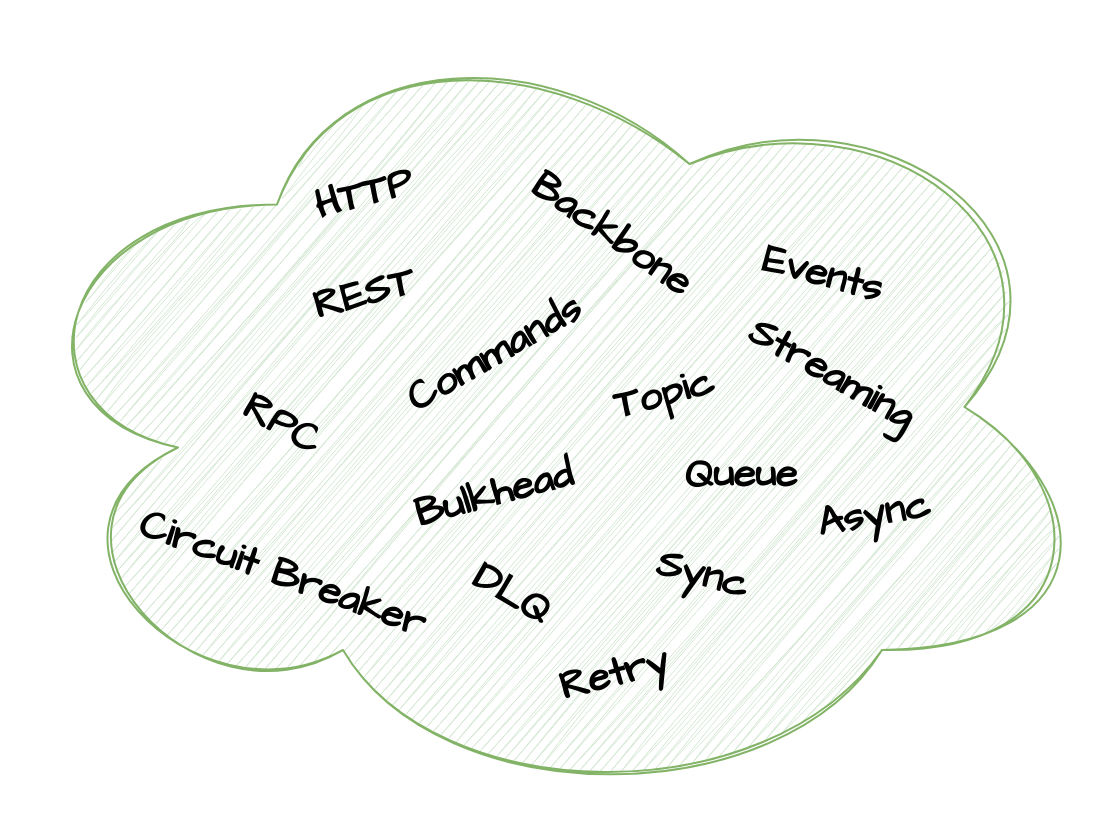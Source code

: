 <mxfile version="22.0.0" type="device">
  <diagram name="Page-1" id="X8KTWwhp_YH_pVbdW5JT">
    <mxGraphModel dx="792" dy="1187" grid="1" gridSize="10" guides="1" tooltips="1" connect="1" arrows="1" fold="1" page="1" pageScale="1" pageWidth="827" pageHeight="1169" math="0" shadow="0">
      <root>
        <mxCell id="0" />
        <mxCell id="1" parent="0" />
        <mxCell id="yOyALNuVXexgKN4nQDvY-1" value="" style="ellipse;shape=cloud;whiteSpace=wrap;html=1;sketch=1;hachureGap=4;jiggle=2;curveFitting=1;fontFamily=Architects Daughter;fontSource=https%3A%2F%2Ffonts.googleapis.com%2Fcss%3Ffamily%3DArchitects%2BDaughter;fontSize=20;fillColor=#d5e8d4;strokeColor=#82b366;" vertex="1" parent="1">
          <mxGeometry x="10" y="305" width="550" height="405" as="geometry" />
        </mxCell>
        <mxCell id="yOyALNuVXexgKN4nQDvY-3" value="Sync" style="text;html=1;align=center;verticalAlign=middle;resizable=0;points=[];autosize=1;strokeColor=none;fillColor=none;fontSize=20;fontFamily=Architects Daughter;fontStyle=1;rotation=15;" vertex="1" parent="1">
          <mxGeometry x="325" y="570" width="70" height="40" as="geometry" />
        </mxCell>
        <mxCell id="yOyALNuVXexgKN4nQDvY-4" value="Async" style="text;html=1;align=center;verticalAlign=middle;resizable=0;points=[];autosize=1;strokeColor=none;fillColor=none;fontSize=20;fontFamily=Architects Daughter;fontStyle=1;rotation=-10;" vertex="1" parent="1">
          <mxGeometry x="405" y="540" width="80" height="40" as="geometry" />
        </mxCell>
        <mxCell id="yOyALNuVXexgKN4nQDvY-5" value="Queue" style="text;html=1;align=center;verticalAlign=middle;resizable=0;points=[];autosize=1;strokeColor=none;fillColor=none;fontSize=20;fontFamily=Architects Daughter;fontStyle=1" vertex="1" parent="1">
          <mxGeometry x="339" y="520" width="80" height="40" as="geometry" />
        </mxCell>
        <mxCell id="yOyALNuVXexgKN4nQDvY-6" value="Events" style="text;html=1;align=center;verticalAlign=middle;resizable=0;points=[];autosize=1;strokeColor=none;fillColor=none;fontSize=20;fontFamily=Architects Daughter;fontStyle=1;rotation=15;" vertex="1" parent="1">
          <mxGeometry x="380" y="420" width="80" height="40" as="geometry" />
        </mxCell>
        <mxCell id="yOyALNuVXexgKN4nQDvY-7" value="Backbone" style="text;html=1;align=center;verticalAlign=middle;resizable=0;points=[];autosize=1;strokeColor=none;fillColor=none;fontSize=20;fontFamily=Architects Daughter;fontStyle=1;rotation=35;" vertex="1" parent="1">
          <mxGeometry x="255" y="400" width="120" height="40" as="geometry" />
        </mxCell>
        <mxCell id="yOyALNuVXexgKN4nQDvY-8" value="REST" style="text;html=1;align=center;verticalAlign=middle;resizable=0;points=[];autosize=1;strokeColor=none;fillColor=none;fontSize=20;fontFamily=Architects Daughter;fontStyle=1;rotation=-15;" vertex="1" parent="1">
          <mxGeometry x="155" y="430" width="70" height="40" as="geometry" />
        </mxCell>
        <mxCell id="yOyALNuVXexgKN4nQDvY-9" value="Circuit Breaker" style="text;html=1;align=center;verticalAlign=middle;resizable=0;points=[];autosize=1;strokeColor=none;fillColor=none;fontSize=20;fontFamily=Architects Daughter;fontStyle=1;rotation=20;" vertex="1" parent="1">
          <mxGeometry x="65" y="570" width="170" height="40" as="geometry" />
        </mxCell>
        <mxCell id="yOyALNuVXexgKN4nQDvY-11" value="Retry" style="text;html=1;align=center;verticalAlign=middle;resizable=0;points=[];autosize=1;strokeColor=none;fillColor=none;fontSize=20;fontFamily=Architects Daughter;fontStyle=1;rotation=-15;" vertex="1" parent="1">
          <mxGeometry x="275" y="620" width="80" height="40" as="geometry" />
        </mxCell>
        <mxCell id="yOyALNuVXexgKN4nQDvY-12" value="Commands" style="text;html=1;align=center;verticalAlign=middle;resizable=0;points=[];autosize=1;strokeColor=none;fillColor=none;fontSize=20;fontFamily=Architects Daughter;fontStyle=1;rotation=-30;" vertex="1" parent="1">
          <mxGeometry x="195" y="460" width="120" height="40" as="geometry" />
        </mxCell>
        <mxCell id="yOyALNuVXexgKN4nQDvY-13" value="RPC" style="text;html=1;align=center;verticalAlign=middle;resizable=0;points=[];autosize=1;strokeColor=none;fillColor=none;fontSize=20;fontFamily=Architects Daughter;fontStyle=1;rotation=30;" vertex="1" parent="1">
          <mxGeometry x="120" y="495" width="60" height="40" as="geometry" />
        </mxCell>
        <mxCell id="yOyALNuVXexgKN4nQDvY-15" value="HTTP" style="text;html=1;align=center;verticalAlign=middle;resizable=0;points=[];autosize=1;strokeColor=none;fillColor=none;fontSize=20;fontFamily=Architects Daughter;fontStyle=1;rotation=-15;" vertex="1" parent="1">
          <mxGeometry x="155" y="380" width="70" height="40" as="geometry" />
        </mxCell>
        <mxCell id="yOyALNuVXexgKN4nQDvY-16" value="Topic" style="text;html=1;align=center;verticalAlign=middle;resizable=0;points=[];autosize=1;strokeColor=none;fillColor=none;fontSize=20;fontFamily=Architects Daughter;fontStyle=1;rotation=-15;" vertex="1" parent="1">
          <mxGeometry x="305" y="480" width="70" height="40" as="geometry" />
        </mxCell>
        <mxCell id="yOyALNuVXexgKN4nQDvY-19" value="Bulkhead" style="text;html=1;align=center;verticalAlign=middle;resizable=0;points=[];autosize=1;strokeColor=none;fillColor=none;fontSize=20;fontFamily=Architects Daughter;fontStyle=1;rotation=-15;" vertex="1" parent="1">
          <mxGeometry x="205" y="530" width="100" height="40" as="geometry" />
        </mxCell>
        <mxCell id="yOyALNuVXexgKN4nQDvY-20" value="DLQ" style="text;html=1;align=center;verticalAlign=middle;resizable=0;points=[];autosize=1;strokeColor=none;fillColor=none;fontSize=20;fontFamily=Architects Daughter;fontStyle=1;rotation=30;" vertex="1" parent="1">
          <mxGeometry x="235" y="580" width="60" height="40" as="geometry" />
        </mxCell>
        <mxCell id="yOyALNuVXexgKN4nQDvY-21" value="Streaming" style="text;html=1;align=center;verticalAlign=middle;resizable=0;points=[];autosize=1;strokeColor=none;fillColor=none;fontSize=20;fontFamily=Architects Daughter;fontStyle=1;rotation=30;" vertex="1" parent="1">
          <mxGeometry x="365" y="470" width="120" height="40" as="geometry" />
        </mxCell>
      </root>
    </mxGraphModel>
  </diagram>
</mxfile>
